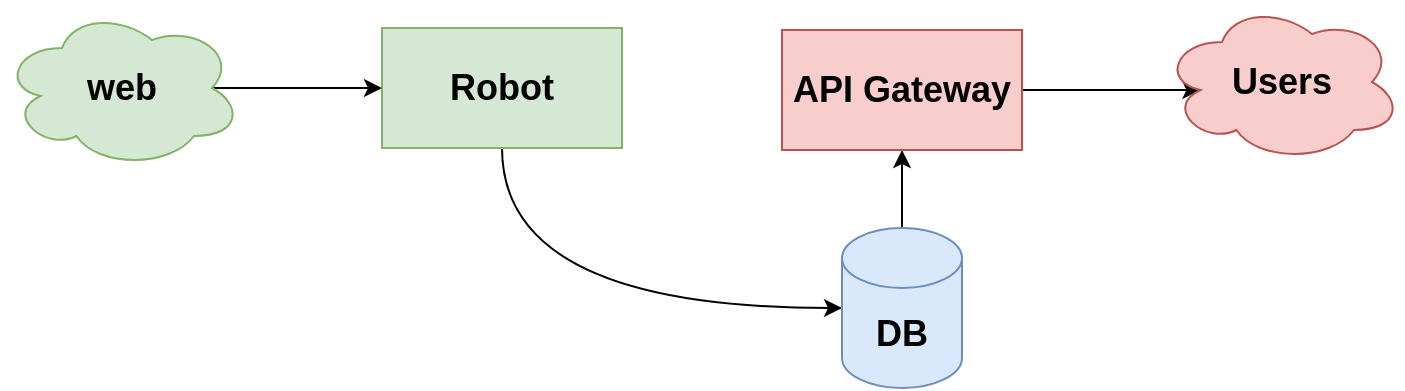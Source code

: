 <mxfile version="15.5.0" type="device"><diagram id="wgbFA0AGbWmUhaE3z9u3" name="Page-1"><mxGraphModel dx="677" dy="352" grid="1" gridSize="10" guides="1" tooltips="1" connect="1" arrows="1" fold="1" page="1" pageScale="1" pageWidth="827" pageHeight="1169" math="0" shadow="0"><root><mxCell id="0"/><mxCell id="1" parent="0"/><mxCell id="klkuj4a4rLyU5YY_ySVN-1" style="edgeStyle=none;curved=1;orthogonalLoop=1;jettySize=auto;html=1;exitX=0.5;exitY=1;exitDx=0;exitDy=0;entryX=0;entryY=0.5;entryDx=0;entryDy=0;entryPerimeter=0;" edge="1" parent="1" source="klkuj4a4rLyU5YY_ySVN-2" target="klkuj4a4rLyU5YY_ySVN-4"><mxGeometry relative="1" as="geometry"><Array as="points"><mxPoint x="580" y="599"/></Array></mxGeometry></mxCell><mxCell id="klkuj4a4rLyU5YY_ySVN-2" value="&lt;font style=&quot;font-size: 18px&quot;&gt;&lt;b&gt;Robot&lt;/b&gt;&lt;/font&gt;" style="rounded=0;whiteSpace=wrap;html=1;fillColor=#d5e8d4;strokeColor=#82b366;" vertex="1" parent="1"><mxGeometry x="520" y="459" width="120" height="60" as="geometry"/></mxCell><mxCell id="klkuj4a4rLyU5YY_ySVN-12" style="edgeStyle=orthogonalEdgeStyle;rounded=0;orthogonalLoop=1;jettySize=auto;html=1;exitX=0.5;exitY=0;exitDx=0;exitDy=0;exitPerimeter=0;entryX=0.5;entryY=1;entryDx=0;entryDy=0;" edge="1" parent="1" source="klkuj4a4rLyU5YY_ySVN-4" target="klkuj4a4rLyU5YY_ySVN-6"><mxGeometry relative="1" as="geometry"/></mxCell><mxCell id="klkuj4a4rLyU5YY_ySVN-4" value="&lt;font style=&quot;font-size: 18px&quot;&gt;&lt;b&gt;DB&lt;/b&gt;&lt;/font&gt;" style="shape=cylinder3;whiteSpace=wrap;html=1;boundedLbl=1;backgroundOutline=1;size=15;fillColor=#dae8fc;strokeColor=#6c8ebf;" vertex="1" parent="1"><mxGeometry x="750" y="559" width="60" height="80" as="geometry"/></mxCell><mxCell id="klkuj4a4rLyU5YY_ySVN-5" style="edgeStyle=none;curved=1;orthogonalLoop=1;jettySize=auto;html=1;exitX=1;exitY=0.5;exitDx=0;exitDy=0;entryX=0.16;entryY=0.55;entryDx=0;entryDy=0;entryPerimeter=0;fontSize=18;" edge="1" parent="1" source="klkuj4a4rLyU5YY_ySVN-6" target="klkuj4a4rLyU5YY_ySVN-11"><mxGeometry relative="1" as="geometry"/></mxCell><mxCell id="klkuj4a4rLyU5YY_ySVN-6" value="&lt;b&gt;&lt;font style=&quot;font-size: 18px&quot;&gt;API Gateway&lt;/font&gt;&lt;/b&gt;" style="rounded=0;whiteSpace=wrap;html=1;fillColor=#f8cecc;strokeColor=#b85450;" vertex="1" parent="1"><mxGeometry x="720" y="460" width="120" height="60" as="geometry"/></mxCell><mxCell id="klkuj4a4rLyU5YY_ySVN-9" style="edgeStyle=none;curved=1;orthogonalLoop=1;jettySize=auto;html=1;exitX=0.875;exitY=0.5;exitDx=0;exitDy=0;exitPerimeter=0;entryX=0;entryY=0.5;entryDx=0;entryDy=0;" edge="1" parent="1" source="klkuj4a4rLyU5YY_ySVN-10" target="klkuj4a4rLyU5YY_ySVN-2"><mxGeometry relative="1" as="geometry"/></mxCell><mxCell id="klkuj4a4rLyU5YY_ySVN-10" value="&lt;b&gt;&lt;font style=&quot;font-size: 18px&quot;&gt;web&lt;/font&gt;&lt;/b&gt;" style="ellipse;shape=cloud;whiteSpace=wrap;html=1;fontSize=18;fillColor=#d5e8d4;strokeColor=#82b366;" vertex="1" parent="1"><mxGeometry x="330" y="449" width="120" height="80" as="geometry"/></mxCell><mxCell id="klkuj4a4rLyU5YY_ySVN-11" value="&lt;b&gt;&lt;font style=&quot;font-size: 18px&quot;&gt;Users&lt;/font&gt;&lt;/b&gt;" style="ellipse;shape=cloud;whiteSpace=wrap;html=1;fontSize=18;fillColor=#f8cecc;strokeColor=#b85450;" vertex="1" parent="1"><mxGeometry x="910" y="446" width="120" height="80" as="geometry"/></mxCell></root></mxGraphModel></diagram></mxfile>